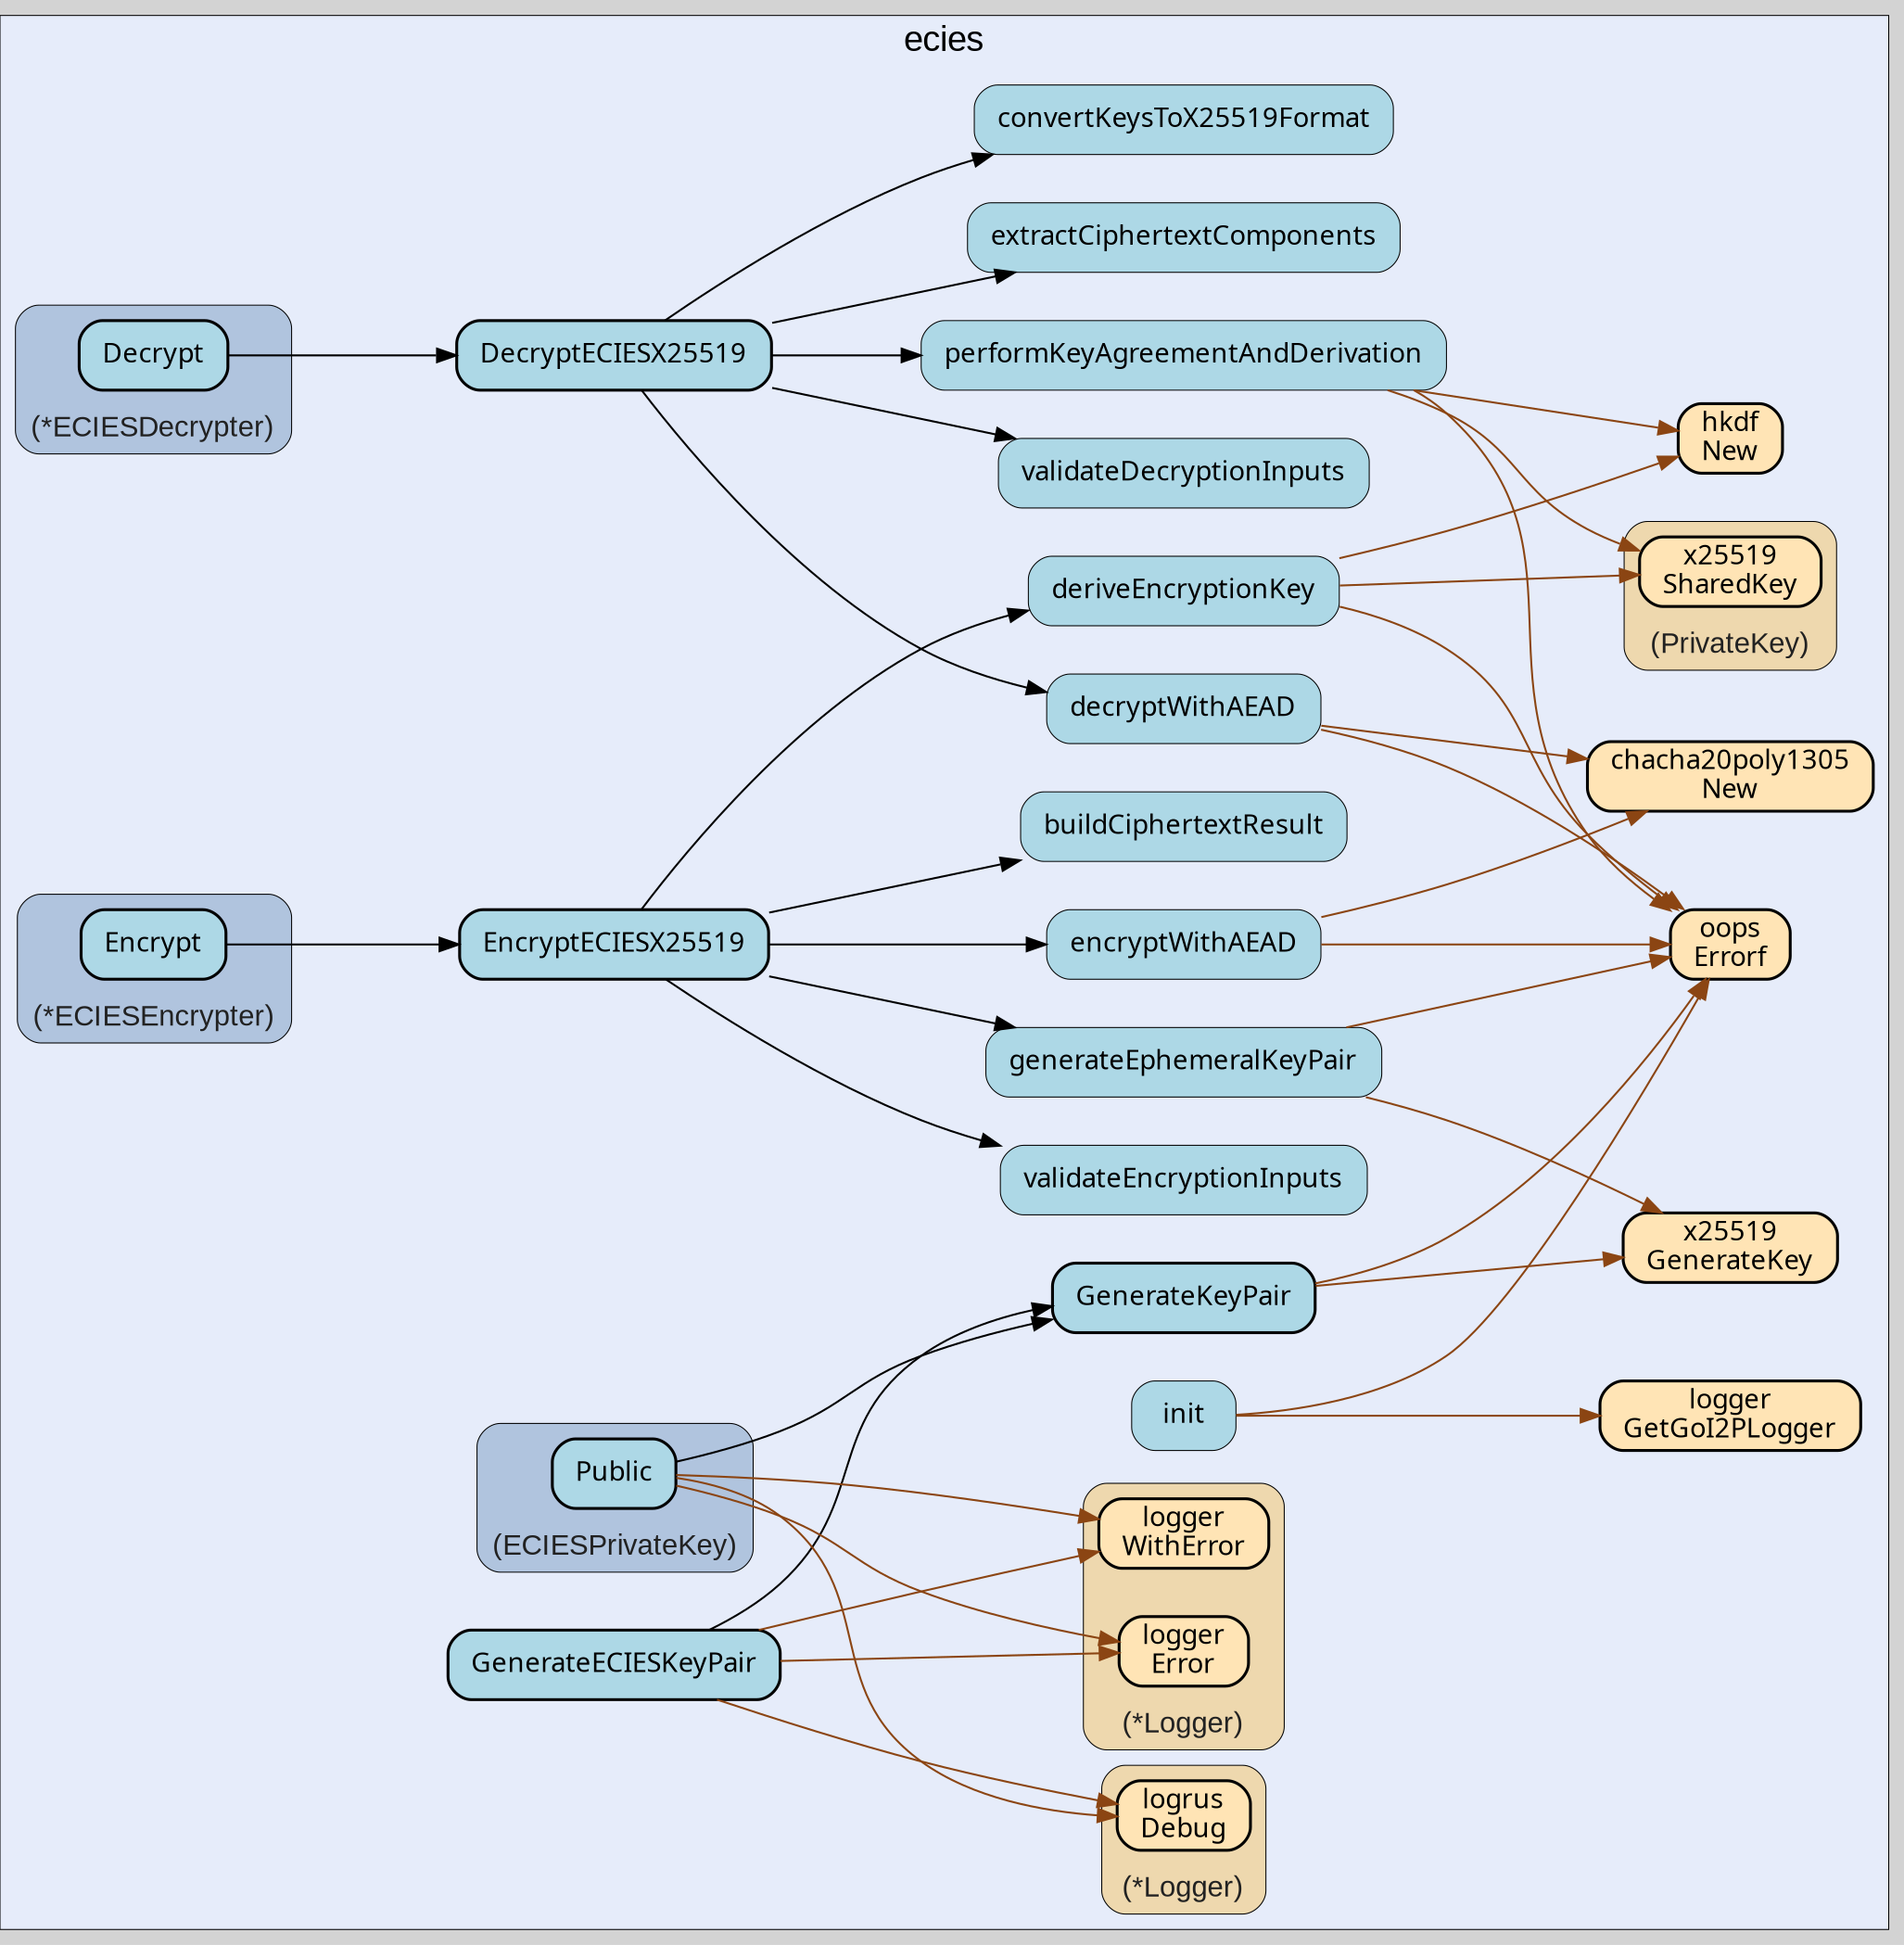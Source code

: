 digraph gocallvis {
    label="";
    labeljust="l";
    fontname="Arial";
    fontsize="14";
    rankdir="LR";
    bgcolor="lightgray";
    style="solid";
    penwidth="0.5";
    pad="0.0";
    nodesep="0.35";

    node [shape="box" style="filled,rounded" fillcolor="honeydew" fontname="Verdana" penwidth="1.0" margin="0.16,0.0"];
    edge [minlen="2"]

    subgraph "cluster_focus" {
        bgcolor="#e6ecfa";
label="ecies";
labelloc="t";
labeljust="c";
fontsize="18";
        
        "github.com/go-i2p/crypto/ecies.DecryptECIESX25519" [ fillcolor="lightblue" label="DecryptECIESX25519" penwidth="1.5" tooltip="github.com/go-i2p/crypto/ecies.DecryptECIESX25519 | defined in utils.go:130\nat utils.go:137: calling [github.com/go-i2p/crypto/ecies.convertKeysToX25519Format]\nat utils.go:144: calling [github.com/go-i2p/crypto/ecies.decryptWithAEAD]\nat utils.go:139: calling [github.com/go-i2p/crypto/ecies.performKeyAgreementAndDerivation]\nat utils.go:131: calling [github.com/go-i2p/crypto/ecies.validateDecryptionInputs]\nat utils.go:135: calling [github.com/go-i2p/crypto/ecies.extractCiphertextComponents]" ]
        "github.com/go-i2p/crypto/ecies.validateDecryptionInputs" [ fillcolor="lightblue" label="validateDecryptionInputs" penwidth="0.5" tooltip="github.com/go-i2p/crypto/ecies.validateDecryptionInputs | defined in utils.go:153" ]
        "github.com/go-i2p/crypto/ecies.extractCiphertextComponents" [ fillcolor="lightblue" label="extractCiphertextComponents" penwidth="0.5" tooltip="github.com/go-i2p/crypto/ecies.extractCiphertextComponents | defined in utils.go:167" ]
        "github.com/go-i2p/crypto/ecies.convertKeysToX25519Format" [ penwidth="0.5" tooltip="github.com/go-i2p/crypto/ecies.convertKeysToX25519Format | defined in utils.go:175" fillcolor="lightblue" label="convertKeysToX25519Format" ]
        "github.com/go-i2p/crypto/ecies.performKeyAgreementAndDerivation" [ fillcolor="lightblue" label="performKeyAgreementAndDerivation" penwidth="0.5" tooltip="github.com/go-i2p/crypto/ecies.performKeyAgreementAndDerivation | defined in utils.go:182\nat utils.go:183: calling [(go.step.sm/crypto/x25519.PrivateKey).SharedKey]\nat utils.go:185: calling [github.com/samber/oops.Errorf]\nat utils.go:191: calling [github.com/samber/oops.Errorf]\nat utils.go:188: calling [golang.org/x/crypto/hkdf.New]" ]
        "github.com/samber/oops.Errorf" [ fillcolor="moccasin" label="oops\nErrorf" penwidth="1.5" tooltip="github.com/samber/oops.Errorf | defined in oops.go:34" ]
        "golang.org/x/crypto/hkdf.New" [ fillcolor="moccasin" label="hkdf\nNew" penwidth="1.5" tooltip="golang.org/x/crypto/hkdf.New | defined in hkdf.go:92" ]
        "github.com/go-i2p/crypto/ecies.decryptWithAEAD" [ penwidth="0.5" tooltip="github.com/go-i2p/crypto/ecies.decryptWithAEAD | defined in utils.go:198\nat utils.go:199: calling [golang.org/x/crypto/chacha20poly1305.New]\nat utils.go:201: calling [github.com/samber/oops.Errorf]\nat utils.go:206: calling [github.com/samber/oops.Errorf]" fillcolor="lightblue" label="decryptWithAEAD" ]
        "golang.org/x/crypto/chacha20poly1305.New" [ fillcolor="moccasin" label="chacha20poly1305\nNew" penwidth="1.5" tooltip="golang.org/x/crypto/chacha20poly1305.New | defined in chacha20poly1305.go:40" ]
        "github.com/go-i2p/crypto/ecies.EncryptECIESX25519" [ fillcolor="lightblue" label="EncryptECIESX25519" penwidth="1.5" tooltip="github.com/go-i2p/crypto/ecies.EncryptECIESX25519 | defined in utils.go:21\nat utils.go:31: calling [github.com/go-i2p/crypto/ecies.deriveEncryptionKey]\nat utils.go:41: calling [github.com/go-i2p/crypto/ecies.buildCiphertextResult]\nat utils.go:26: calling [github.com/go-i2p/crypto/ecies.generateEphemeralKeyPair]\nat utils.go:22: calling [github.com/go-i2p/crypto/ecies.validateEncryptionInputs]\nat utils.go:36: calling [github.com/go-i2p/crypto/ecies.encryptWithAEAD]" ]
        "github.com/go-i2p/crypto/ecies.validateEncryptionInputs" [ fillcolor="lightblue" label="validateEncryptionInputs" penwidth="0.5" tooltip="github.com/go-i2p/crypto/ecies.validateEncryptionInputs | defined in utils.go:46" ]
        "github.com/go-i2p/crypto/ecies.generateEphemeralKeyPair" [ fillcolor="lightblue" label="generateEphemeralKeyPair" penwidth="0.5" tooltip="github.com/go-i2p/crypto/ecies.generateEphemeralKeyPair | defined in utils.go:59\nat utils.go:62: calling [github.com/samber/oops.Errorf]\nat utils.go:60: calling [go.step.sm/crypto/x25519.GenerateKey]" ]
        "go.step.sm/crypto/x25519.GenerateKey" [ fillcolor="moccasin" label="x25519\nGenerateKey" penwidth="1.5" tooltip="go.step.sm/crypto/x25519.GenerateKey | defined in x25519.go:37" ]
        "github.com/go-i2p/crypto/ecies.deriveEncryptionKey" [ penwidth="0.5" tooltip="github.com/go-i2p/crypto/ecies.deriveEncryptionKey | defined in utils.go:69\nat utils.go:76: calling [github.com/samber/oops.Errorf]\nat utils.go:84: calling [github.com/samber/oops.Errorf]\nat utils.go:74: calling [(go.step.sm/crypto/x25519.PrivateKey).SharedKey]\nat utils.go:81: calling [golang.org/x/crypto/hkdf.New]" fillcolor="lightblue" label="deriveEncryptionKey" ]
        "github.com/go-i2p/crypto/ecies.encryptWithAEAD" [ fillcolor="lightblue" label="encryptWithAEAD" penwidth="0.5" tooltip="github.com/go-i2p/crypto/ecies.encryptWithAEAD | defined in utils.go:91\nat utils.go:93: calling [golang.org/x/crypto/chacha20poly1305.New]\nat utils.go:95: calling [github.com/samber/oops.Errorf]\nat utils.go:101: calling [github.com/samber/oops.Errorf]" ]
        "github.com/go-i2p/crypto/ecies.buildCiphertextResult" [ fillcolor="lightblue" label="buildCiphertextResult" penwidth="0.5" tooltip="github.com/go-i2p/crypto/ecies.buildCiphertextResult | defined in utils.go:111" ]
        "github.com/go-i2p/crypto/ecies.init" [ fillcolor="lightblue" label="init" penwidth="0.5" tooltip="github.com/go-i2p/crypto/ecies.init | defined in .:0\nat constants.go:31: calling [github.com/samber/oops.Errorf]\nat constants.go:32: calling [github.com/samber/oops.Errorf]\nat constants.go:33: calling [github.com/samber/oops.Errorf]\nat constants.go:34: calling [github.com/samber/oops.Errorf]\nat constants.go:35: calling [github.com/samber/oops.Errorf]\nat constants.go:36: calling [github.com/samber/oops.Errorf]\nat constants.go:11: calling [github.com/go-i2p/logger.GetGoI2PLogger]" ]
        "github.com/go-i2p/logger.GetGoI2PLogger" [ fillcolor="moccasin" label="logger\nGetGoI2PLogger" penwidth="1.5" tooltip="github.com/go-i2p/logger.GetGoI2PLogger | defined in log.go:120" ]
        "github.com/go-i2p/crypto/ecies.GenerateECIESKeyPair" [ fillcolor="lightblue" label="GenerateECIESKeyPair" penwidth="1.5" tooltip="github.com/go-i2p/crypto/ecies.GenerateECIESKeyPair | defined in ecies.go:101\nat ecies.go:106: calling [(*github.com/go-i2p/logger.Logger).WithError]\nat ecies.go:106: calling [(*github.com/go-i2p/logger.Logger).Error]\nat ecies.go:102: calling [(*github.com/sirupsen/logrus.Logger).Debug]\nat ecies.go:116: calling [(*github.com/sirupsen/logrus.Logger).Debug]\nat ecies.go:104: calling [github.com/go-i2p/crypto/ecies.GenerateKeyPair]" ]
        "github.com/go-i2p/crypto/ecies.GenerateKeyPair" [ fillcolor="lightblue" label="GenerateKeyPair" penwidth="1.5" tooltip="github.com/go-i2p/crypto/ecies.GenerateKeyPair | defined in utils.go:215\nat utils.go:216: calling [go.step.sm/crypto/x25519.GenerateKey]\nat utils.go:218: calling [github.com/samber/oops.Errorf]" ]
        
        subgraph "cluster_*github.com/go-i2p/crypto/ecies.ECIESDecrypter" {
        penwidth="0.5";
fontsize="15";
fontcolor="#222222";
style="rounded,filled";
labelloc="b";
fillcolor="lightsteelblue";
label="(*ECIESDecrypter)";
tooltip="type: *github.com/go-i2p/crypto/ecies.ECIESDecrypter";
        
        "(*github.com/go-i2p/crypto/ecies.ECIESDecrypter).Decrypt" [ label="Decrypt" penwidth="1.5" tooltip="(*github.com/go-i2p/crypto/ecies.ECIESDecrypter).Decrypt | defined in ecies.go:96\nat ecies.go:97: calling [github.com/go-i2p/crypto/ecies.DecryptECIESX25519]" fillcolor="lightblue" ]
        
    }

        subgraph "cluster_*github.com/go-i2p/crypto/ecies.ECIESEncrypter" {
        fontsize="15";
style="rounded,filled";
fillcolor="lightsteelblue";
penwidth="0.5";
fontcolor="#222222";
labelloc="b";
label="(*ECIESEncrypter)";
tooltip="type: *github.com/go-i2p/crypto/ecies.ECIESEncrypter";
        
        "(*github.com/go-i2p/crypto/ecies.ECIESEncrypter).Encrypt" [ fillcolor="lightblue" label="Encrypt" penwidth="1.5" tooltip="(*github.com/go-i2p/crypto/ecies.ECIESEncrypter).Encrypt | defined in ecies.go:86\nat ecies.go:87: calling [github.com/go-i2p/crypto/ecies.EncryptECIESX25519]" ]
        
    }

        subgraph "cluster_*github.com/go-i2p/logger.Logger" {
        fontcolor="#222222";
labelloc="b";
style="rounded,filled";
fillcolor="wheat2";
label="(*Logger)";
tooltip="type: *github.com/go-i2p/logger.Logger";
penwidth="0.5";
fontsize="15";
        
        "(*github.com/go-i2p/logger.Logger).WithError" [ fillcolor="moccasin" label="logger\nWithError" penwidth="1.5" tooltip="(*github.com/go-i2p/logger.Logger).WithError | defined in log.go:66" ]
        "(*github.com/go-i2p/logger.Logger).Error" [ label="logger\nError" penwidth="1.5" tooltip="(*github.com/go-i2p/logger.Logger).Error | defined in log.go:42" fillcolor="moccasin" ]
        
    }

        subgraph "cluster_*github.com/sirupsen/logrus.Logger" {
        fontsize="15";
fontcolor="#222222";
labelloc="b";
style="rounded,filled";
fillcolor="wheat2";
label="(*Logger)";
tooltip="type: *github.com/sirupsen/logrus.Logger";
penwidth="0.5";
        
        "(*github.com/sirupsen/logrus.Logger).Debug" [ penwidth="1.5" tooltip="(*github.com/sirupsen/logrus.Logger).Debug | defined in logger.go:221" fillcolor="moccasin" label="logrus\nDebug" ]
        
    }

        subgraph "cluster_github.com/go-i2p/crypto/ecies.ECIESPrivateKey" {
        fontsize="15";
fontcolor="#222222";
style="rounded,filled";
fillcolor="lightsteelblue";
label="(ECIESPrivateKey)";
penwidth="0.5";
labelloc="b";
tooltip="type: github.com/go-i2p/crypto/ecies.ECIESPrivateKey";
        
        "(github.com/go-i2p/crypto/ecies.ECIESPrivateKey).Public" [ fillcolor="lightblue" label="Public" penwidth="1.5" tooltip="(github.com/go-i2p/crypto/ecies.ECIESPrivateKey).Public | defined in ecies.go:52\nat ecies.go:60: calling [(*github.com/go-i2p/logger.Logger).Error]\nat ecies.go:60: calling [(*github.com/go-i2p/logger.Logger).WithError]\nat ecies.go:69: calling [(*github.com/sirupsen/logrus.Logger).Debug]\nat ecies.go:58: calling [github.com/go-i2p/crypto/ecies.GenerateKeyPair]" ]
        
    }

        subgraph "cluster_go.step.sm/crypto/x25519.PrivateKey" {
        labelloc="b";
style="rounded,filled";
fillcolor="wheat2";
label="(PrivateKey)";
tooltip="type: go.step.sm/crypto/x25519.PrivateKey";
penwidth="0.5";
fontsize="15";
fontcolor="#222222";
        
        "(go.step.sm/crypto/x25519.PrivateKey).SharedKey" [ tooltip="(go.step.sm/crypto/x25519.PrivateKey).SharedKey | defined in x25519.go:101" fillcolor="moccasin" label="x25519\nSharedKey" penwidth="1.5" ]
        
    }

    }

    "github.com/go-i2p/crypto/ecies.DecryptECIESX25519" -> "github.com/go-i2p/crypto/ecies.convertKeysToX25519Format" [ tooltip="at utils.go:137: calling [github.com/go-i2p/crypto/ecies.convertKeysToX25519Format]" ]
    "github.com/go-i2p/crypto/ecies.performKeyAgreementAndDerivation" -> "(go.step.sm/crypto/x25519.PrivateKey).SharedKey" [ color="saddlebrown" tooltip="at utils.go:183: calling [(go.step.sm/crypto/x25519.PrivateKey).SharedKey]" ]
    "(*github.com/go-i2p/crypto/ecies.ECIESDecrypter).Decrypt" -> "github.com/go-i2p/crypto/ecies.DecryptECIESX25519" [ tooltip="at ecies.go:97: calling [github.com/go-i2p/crypto/ecies.DecryptECIESX25519]" ]
    "github.com/go-i2p/crypto/ecies.generateEphemeralKeyPair" -> "github.com/samber/oops.Errorf" [ color="saddlebrown" tooltip="at utils.go:62: calling [github.com/samber/oops.Errorf]" ]
    "github.com/go-i2p/crypto/ecies.deriveEncryptionKey" -> "github.com/samber/oops.Errorf" [ tooltip="at utils.go:76: calling [github.com/samber/oops.Errorf]\nat utils.go:84: calling [github.com/samber/oops.Errorf]" color="saddlebrown" ]
    "github.com/go-i2p/crypto/ecies.EncryptECIESX25519" -> "github.com/go-i2p/crypto/ecies.deriveEncryptionKey" [ tooltip="at utils.go:31: calling [github.com/go-i2p/crypto/ecies.deriveEncryptionKey]" ]
    "github.com/go-i2p/crypto/ecies.init" -> "github.com/samber/oops.Errorf" [ tooltip="at constants.go:31: calling [github.com/samber/oops.Errorf]\nat constants.go:32: calling [github.com/samber/oops.Errorf]\nat constants.go:33: calling [github.com/samber/oops.Errorf]\nat constants.go:34: calling [github.com/samber/oops.Errorf]\nat constants.go:35: calling [github.com/samber/oops.Errorf]\nat constants.go:36: calling [github.com/samber/oops.Errorf]" color="saddlebrown" ]
    "github.com/go-i2p/crypto/ecies.performKeyAgreementAndDerivation" -> "github.com/samber/oops.Errorf" [ color="saddlebrown" tooltip="at utils.go:185: calling [github.com/samber/oops.Errorf]\nat utils.go:191: calling [github.com/samber/oops.Errorf]" ]
    "github.com/go-i2p/crypto/ecies.EncryptECIESX25519" -> "github.com/go-i2p/crypto/ecies.buildCiphertextResult" [ tooltip="at utils.go:41: calling [github.com/go-i2p/crypto/ecies.buildCiphertextResult]" ]
    "(github.com/go-i2p/crypto/ecies.ECIESPrivateKey).Public" -> "(*github.com/go-i2p/logger.Logger).Error" [ color="saddlebrown" tooltip="at ecies.go:60: calling [(*github.com/go-i2p/logger.Logger).Error]" ]
    "github.com/go-i2p/crypto/ecies.encryptWithAEAD" -> "golang.org/x/crypto/chacha20poly1305.New" [ color="saddlebrown" tooltip="at utils.go:93: calling [golang.org/x/crypto/chacha20poly1305.New]" ]
    "(github.com/go-i2p/crypto/ecies.ECIESPrivateKey).Public" -> "(*github.com/go-i2p/logger.Logger).WithError" [ color="saddlebrown" tooltip="at ecies.go:60: calling [(*github.com/go-i2p/logger.Logger).WithError]" ]
    "github.com/go-i2p/crypto/ecies.DecryptECIESX25519" -> "github.com/go-i2p/crypto/ecies.decryptWithAEAD" [ tooltip="at utils.go:144: calling [github.com/go-i2p/crypto/ecies.decryptWithAEAD]" ]
    "github.com/go-i2p/crypto/ecies.EncryptECIESX25519" -> "github.com/go-i2p/crypto/ecies.generateEphemeralKeyPair" [ tooltip="at utils.go:26: calling [github.com/go-i2p/crypto/ecies.generateEphemeralKeyPair]" ]
    "github.com/go-i2p/crypto/ecies.deriveEncryptionKey" -> "(go.step.sm/crypto/x25519.PrivateKey).SharedKey" [ color="saddlebrown" tooltip="at utils.go:74: calling [(go.step.sm/crypto/x25519.PrivateKey).SharedKey]" ]
    "github.com/go-i2p/crypto/ecies.GenerateKeyPair" -> "go.step.sm/crypto/x25519.GenerateKey" [ color="saddlebrown" tooltip="at utils.go:216: calling [go.step.sm/crypto/x25519.GenerateKey]" ]
    "github.com/go-i2p/crypto/ecies.GenerateKeyPair" -> "github.com/samber/oops.Errorf" [ color="saddlebrown" tooltip="at utils.go:218: calling [github.com/samber/oops.Errorf]" ]
    "github.com/go-i2p/crypto/ecies.DecryptECIESX25519" -> "github.com/go-i2p/crypto/ecies.performKeyAgreementAndDerivation" [ tooltip="at utils.go:139: calling [github.com/go-i2p/crypto/ecies.performKeyAgreementAndDerivation]" ]
    "github.com/go-i2p/crypto/ecies.EncryptECIESX25519" -> "github.com/go-i2p/crypto/ecies.validateEncryptionInputs" [ tooltip="at utils.go:22: calling [github.com/go-i2p/crypto/ecies.validateEncryptionInputs]" ]
    "github.com/go-i2p/crypto/ecies.deriveEncryptionKey" -> "golang.org/x/crypto/hkdf.New" [ color="saddlebrown" tooltip="at utils.go:81: calling [golang.org/x/crypto/hkdf.New]" ]
    "github.com/go-i2p/crypto/ecies.encryptWithAEAD" -> "github.com/samber/oops.Errorf" [ color="saddlebrown" tooltip="at utils.go:95: calling [github.com/samber/oops.Errorf]\nat utils.go:101: calling [github.com/samber/oops.Errorf]" ]
    "github.com/go-i2p/crypto/ecies.GenerateECIESKeyPair" -> "(*github.com/go-i2p/logger.Logger).WithError" [ color="saddlebrown" tooltip="at ecies.go:106: calling [(*github.com/go-i2p/logger.Logger).WithError]" ]
    "github.com/go-i2p/crypto/ecies.GenerateECIESKeyPair" -> "(*github.com/go-i2p/logger.Logger).Error" [ color="saddlebrown" tooltip="at ecies.go:106: calling [(*github.com/go-i2p/logger.Logger).Error]" ]
    "(github.com/go-i2p/crypto/ecies.ECIESPrivateKey).Public" -> "(*github.com/sirupsen/logrus.Logger).Debug" [ color="saddlebrown" tooltip="at ecies.go:69: calling [(*github.com/sirupsen/logrus.Logger).Debug]" ]
    "github.com/go-i2p/crypto/ecies.generateEphemeralKeyPair" -> "go.step.sm/crypto/x25519.GenerateKey" [ color="saddlebrown" tooltip="at utils.go:60: calling [go.step.sm/crypto/x25519.GenerateKey]" ]
    "(*github.com/go-i2p/crypto/ecies.ECIESEncrypter).Encrypt" -> "github.com/go-i2p/crypto/ecies.EncryptECIESX25519" [ tooltip="at ecies.go:87: calling [github.com/go-i2p/crypto/ecies.EncryptECIESX25519]" ]
    "github.com/go-i2p/crypto/ecies.performKeyAgreementAndDerivation" -> "golang.org/x/crypto/hkdf.New" [ color="saddlebrown" tooltip="at utils.go:188: calling [golang.org/x/crypto/hkdf.New]" ]
    "github.com/go-i2p/crypto/ecies.decryptWithAEAD" -> "golang.org/x/crypto/chacha20poly1305.New" [ color="saddlebrown" tooltip="at utils.go:199: calling [golang.org/x/crypto/chacha20poly1305.New]" ]
    "github.com/go-i2p/crypto/ecies.init" -> "github.com/go-i2p/logger.GetGoI2PLogger" [ tooltip="at constants.go:11: calling [github.com/go-i2p/logger.GetGoI2PLogger]" color="saddlebrown" ]
    "github.com/go-i2p/crypto/ecies.GenerateECIESKeyPair" -> "(*github.com/sirupsen/logrus.Logger).Debug" [ color="saddlebrown" tooltip="at ecies.go:102: calling [(*github.com/sirupsen/logrus.Logger).Debug]\nat ecies.go:116: calling [(*github.com/sirupsen/logrus.Logger).Debug]" ]
    "github.com/go-i2p/crypto/ecies.DecryptECIESX25519" -> "github.com/go-i2p/crypto/ecies.validateDecryptionInputs" [ tooltip="at utils.go:131: calling [github.com/go-i2p/crypto/ecies.validateDecryptionInputs]" ]
    "github.com/go-i2p/crypto/ecies.DecryptECIESX25519" -> "github.com/go-i2p/crypto/ecies.extractCiphertextComponents" [ tooltip="at utils.go:135: calling [github.com/go-i2p/crypto/ecies.extractCiphertextComponents]" ]
    "github.com/go-i2p/crypto/ecies.decryptWithAEAD" -> "github.com/samber/oops.Errorf" [ color="saddlebrown" tooltip="at utils.go:201: calling [github.com/samber/oops.Errorf]\nat utils.go:206: calling [github.com/samber/oops.Errorf]" ]
    "github.com/go-i2p/crypto/ecies.EncryptECIESX25519" -> "github.com/go-i2p/crypto/ecies.encryptWithAEAD" [ tooltip="at utils.go:36: calling [github.com/go-i2p/crypto/ecies.encryptWithAEAD]" ]
    "github.com/go-i2p/crypto/ecies.GenerateECIESKeyPair" -> "github.com/go-i2p/crypto/ecies.GenerateKeyPair" [ tooltip="at ecies.go:104: calling [github.com/go-i2p/crypto/ecies.GenerateKeyPair]" ]
    "(github.com/go-i2p/crypto/ecies.ECIESPrivateKey).Public" -> "github.com/go-i2p/crypto/ecies.GenerateKeyPair" [ tooltip="at ecies.go:58: calling [github.com/go-i2p/crypto/ecies.GenerateKeyPair]" ]
}
